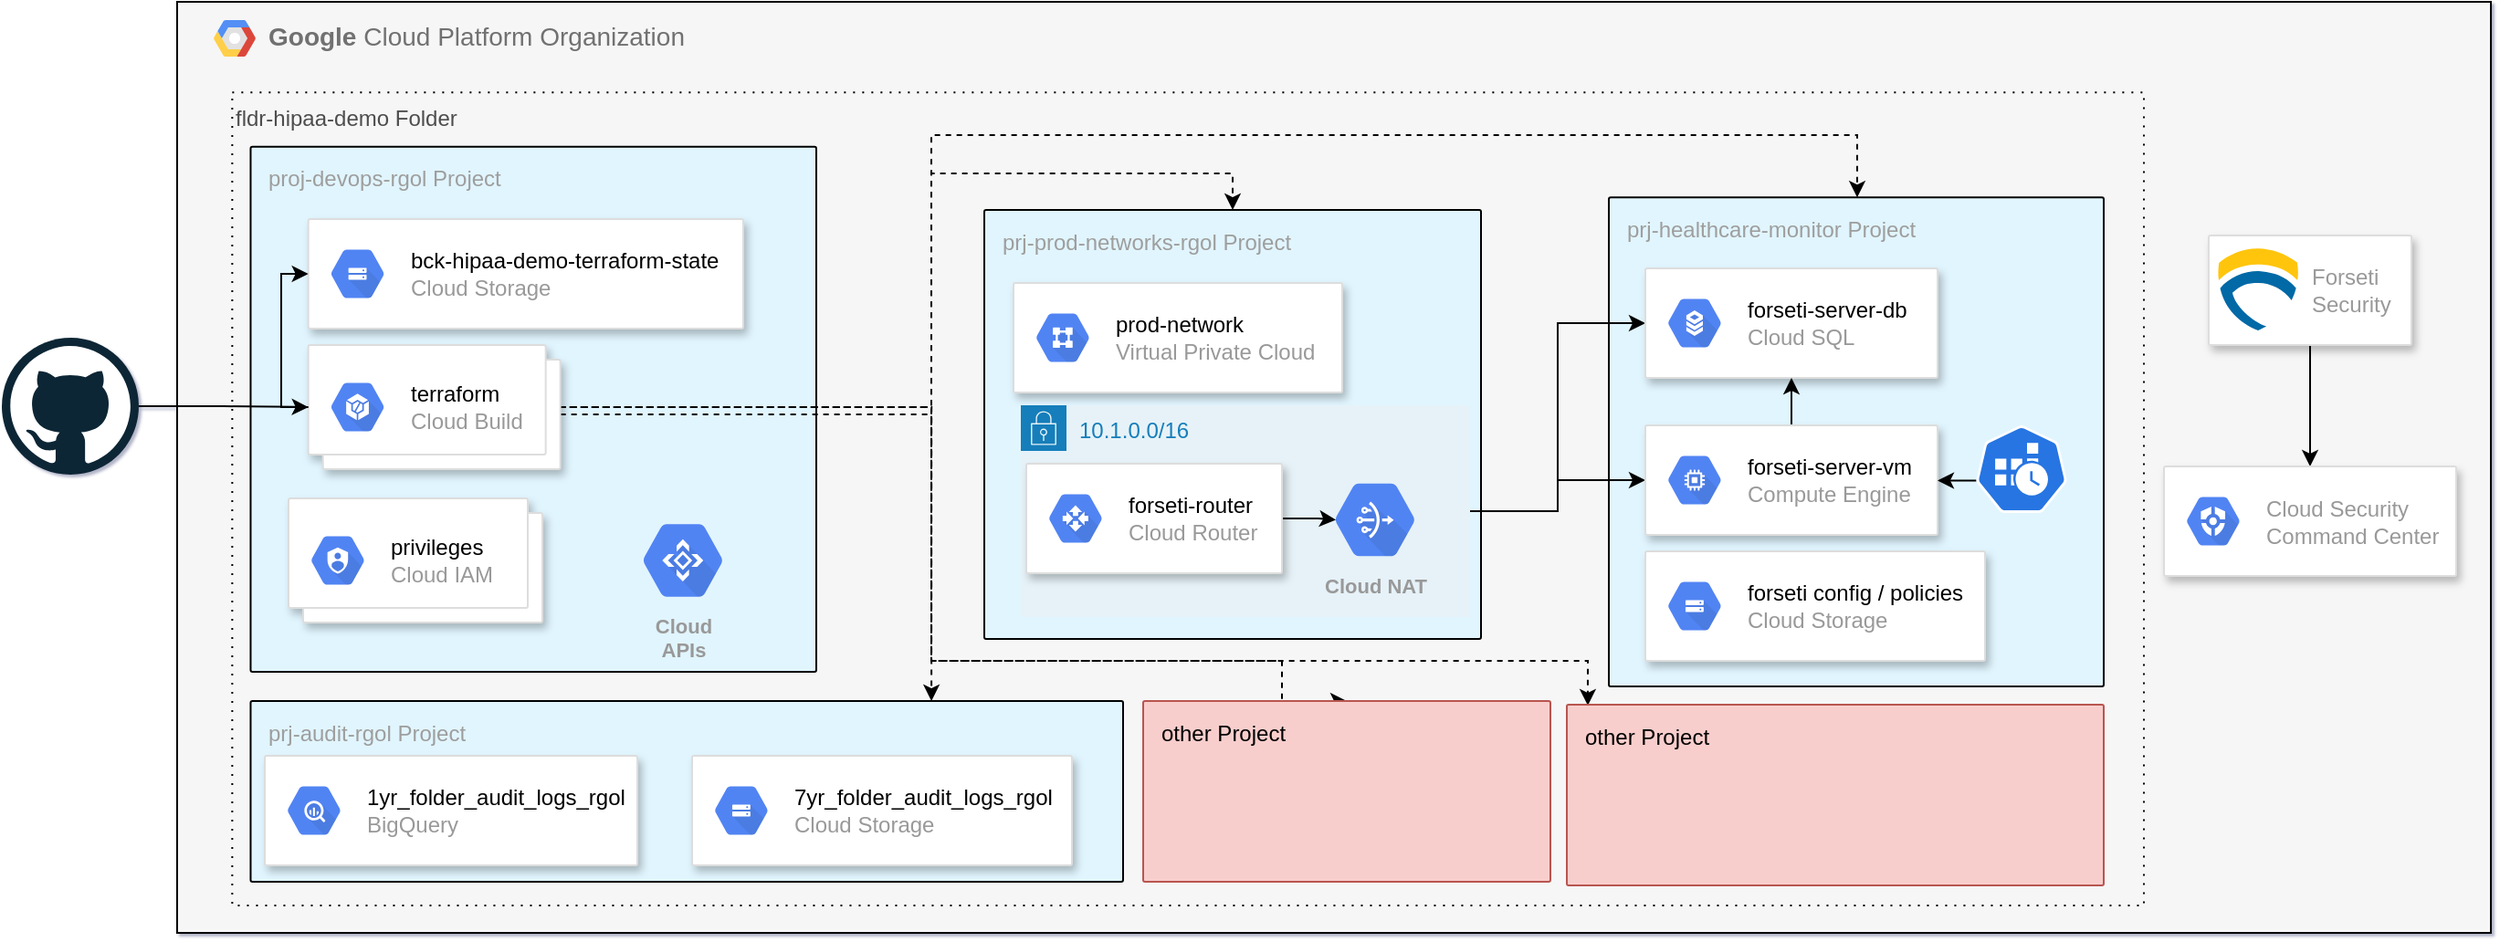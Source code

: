 <mxfile version="14.6.13" type="device"><diagram name="HLD" id="IgSppjZyXeX_aTp_eEsH"><mxGraphModel dx="706" dy="997" grid="0" gridSize="10" guides="1" tooltips="1" connect="1" arrows="1" fold="1" page="0" pageScale="1" pageWidth="827" pageHeight="1169" background="none" math="0" shadow="1"><root><mxCell id="uOb_alb-g-E3YxM4FUlu-0"/><mxCell id="uOb_alb-g-E3YxM4FUlu-1" parent="uOb_alb-g-E3YxM4FUlu-0"/><mxCell id="uOb_alb-g-E3YxM4FUlu-2" value="&lt;b&gt;Google &lt;/b&gt;Cloud Platform Organization" style="fillColor=#F6F6F6;shadow=0;gradientColor=none;fontSize=14;align=left;spacing=10;fontColor=#717171;9E9E9E;verticalAlign=top;spacingTop=-4;fontStyle=0;spacingLeft=40;html=1;container=0;" parent="uOb_alb-g-E3YxM4FUlu-1" vertex="1"><mxGeometry x="800" y="39" width="1267" height="510" as="geometry"/></mxCell><mxCell id="R8Iu5RFFYfDC6fdsaGOo-18" value="" style="dashed=0;outlineConnect=0;html=1;align=center;labelPosition=center;verticalLabelPosition=bottom;verticalAlign=top;shape=mxgraph.weblogos.github" parent="uOb_alb-g-E3YxM4FUlu-1" vertex="1"><mxGeometry x="704" y="223" width="75" height="75" as="geometry"/></mxCell><mxCell id="uOb_alb-g-E3YxM4FUlu-4" value="" style="shape=mxgraph.gcp2.google_cloud_platform;fillColor=#F6F6F6;strokeColor=none;shadow=0;gradientColor=none;" parent="uOb_alb-g-E3YxM4FUlu-1" vertex="1"><mxGeometry x="820" y="49" width="23" height="20" as="geometry"><mxPoint x="20" y="10" as="offset"/></mxGeometry></mxCell><mxCell id="uOb_alb-g-E3YxM4FUlu-5" value="&lt;font color=&quot;#4d4d4d&quot;&gt;fldr-hipaa-demo Folder&lt;/font&gt;" style="rounded=0;whiteSpace=wrap;html=1;align=left;fillColor=none;dashed=1;dashPattern=1 4;verticalAlign=top;" parent="uOb_alb-g-E3YxM4FUlu-1" vertex="1"><mxGeometry x="830.18" y="88.59" width="1046.82" height="445.41" as="geometry"/></mxCell><mxCell id="uOb_alb-g-E3YxM4FUlu-6" value="proj-devops-rgol Project" style="points=[[0,0,0],[0.25,0,0],[0.5,0,0],[0.75,0,0],[1,0,0],[1,0.25,0],[1,0.5,0],[1,0.75,0],[1,1,0],[0.75,1,0],[0.5,1,0],[0.25,1,0],[0,1,0],[0,0.75,0],[0,0.5,0],[0,0.25,0]];rounded=1;absoluteArcSize=1;arcSize=2;html=1;gradientColor=none;shadow=0;dashed=0;fontSize=12;fontColor=#9E9E9E;align=left;verticalAlign=top;spacing=10;spacingTop=-4;fillColor=#E1F5FE;" parent="uOb_alb-g-E3YxM4FUlu-1" vertex="1"><mxGeometry x="840.24" y="118.34" width="309.76" height="287.66" as="geometry"/></mxCell><mxCell id="R8Iu5RFFYfDC6fdsaGOo-3" value="prj-prod-networks-rgol Project" style="points=[[0,0,0],[0.25,0,0],[0.5,0,0],[0.75,0,0],[1,0,0],[1,0.25,0],[1,0.5,0],[1,0.75,0],[1,1,0],[0.75,1,0],[0.5,1,0],[0.25,1,0],[0,1,0],[0,0.75,0],[0,0.5,0],[0,0.25,0]];rounded=1;absoluteArcSize=1;arcSize=2;html=1;gradientColor=none;shadow=0;dashed=0;fontSize=12;fontColor=#9E9E9E;align=left;verticalAlign=top;spacing=10;spacingTop=-4;fillColor=#E1F5FE;" parent="uOb_alb-g-E3YxM4FUlu-1" vertex="1"><mxGeometry x="1242" y="153" width="272" height="235" as="geometry"/></mxCell><mxCell id="R8Iu5RFFYfDC6fdsaGOo-4" value="prj-audit-rgol Project" style="points=[[0,0,0],[0.25,0,0],[0.5,0,0],[0.75,0,0],[1,0,0],[1,0.25,0],[1,0.5,0],[1,0.75,0],[1,1,0],[0.75,1,0],[0.5,1,0],[0.25,1,0],[0,1,0],[0,0.75,0],[0,0.5,0],[0,0.25,0]];rounded=1;absoluteArcSize=1;arcSize=2;html=1;gradientColor=none;shadow=0;dashed=0;fontSize=12;fontColor=#9E9E9E;align=left;verticalAlign=top;spacing=10;spacingTop=-4;fillColor=#E1F5FE;" parent="uOb_alb-g-E3YxM4FUlu-1" vertex="1"><mxGeometry x="840.24" y="422" width="477.76" height="99" as="geometry"/></mxCell><mxCell id="R8Iu5RFFYfDC6fdsaGOo-5" value="prj-healthcare-monitor Project" style="points=[[0,0,0],[0.25,0,0],[0.5,0,0],[0.75,0,0],[1,0,0],[1,0.25,0],[1,0.5,0],[1,0.75,0],[1,1,0],[0.75,1,0],[0.5,1,0],[0.25,1,0],[0,1,0],[0,0.75,0],[0,0.5,0],[0,0.25,0]];rounded=1;absoluteArcSize=1;arcSize=2;html=1;gradientColor=none;shadow=0;dashed=0;fontSize=12;fontColor=#9E9E9E;align=left;verticalAlign=top;spacing=10;spacingTop=-4;fillColor=#E1F5FE;" parent="uOb_alb-g-E3YxM4FUlu-1" vertex="1"><mxGeometry x="1584" y="146.07" width="271" height="267.93" as="geometry"/></mxCell><mxCell id="R8Iu5RFFYfDC6fdsaGOo-40" style="edgeStyle=orthogonalEdgeStyle;rounded=0;orthogonalLoop=1;jettySize=auto;html=1;exitX=1;exitY=0.5;exitDx=0;exitDy=0;entryX=0.5;entryY=0;entryDx=0;entryDy=0;entryPerimeter=0;dashed=1;" parent="uOb_alb-g-E3YxM4FUlu-1" source="R8Iu5RFFYfDC6fdsaGOo-8" target="R8Iu5RFFYfDC6fdsaGOo-3" edge="1"><mxGeometry x="800" y="39" as="geometry"><Array as="points"><mxPoint x="1213" y="261"/><mxPoint x="1213" y="133"/><mxPoint x="1378" y="133"/></Array></mxGeometry></mxCell><mxCell id="R8Iu5RFFYfDC6fdsaGOo-48" style="edgeStyle=orthogonalEdgeStyle;rounded=0;orthogonalLoop=1;jettySize=auto;html=1;exitX=1;exitY=0.5;exitDx=0;exitDy=0;entryX=0.5;entryY=0;entryDx=0;entryDy=0;entryPerimeter=0;dashed=1;" parent="uOb_alb-g-E3YxM4FUlu-1" source="R8Iu5RFFYfDC6fdsaGOo-8" target="R8Iu5RFFYfDC6fdsaGOo-5" edge="1"><mxGeometry x="800" y="39" as="geometry"><Array as="points"><mxPoint x="1213" y="261"/><mxPoint x="1213" y="112"/><mxPoint x="1720" y="112"/><mxPoint x="1720" y="146"/></Array></mxGeometry></mxCell><mxCell id="R8Iu5RFFYfDC6fdsaGOo-70" style="edgeStyle=orthogonalEdgeStyle;rounded=0;orthogonalLoop=1;jettySize=auto;html=1;exitX=1;exitY=0.5;exitDx=0;exitDy=0;dashed=1;" parent="uOb_alb-g-E3YxM4FUlu-1" edge="1"><mxGeometry relative="1" as="geometry"><mxPoint x="1008.83" y="261" as="sourcePoint"/><mxPoint x="1213.059" y="422" as="targetPoint"/><Array as="points"><mxPoint x="1213" y="261"/></Array></mxGeometry></mxCell><mxCell id="R8Iu5RFFYfDC6fdsaGOo-72" style="edgeStyle=orthogonalEdgeStyle;rounded=0;orthogonalLoop=1;jettySize=auto;html=1;exitX=1;exitY=0.5;exitDx=0;exitDy=0;entryX=0.5;entryY=0;entryDx=0;entryDy=0;entryPerimeter=0;dashed=1;" parent="uOb_alb-g-E3YxM4FUlu-1" source="R8Iu5RFFYfDC6fdsaGOo-8" target="R8Iu5RFFYfDC6fdsaGOo-71" edge="1"><mxGeometry relative="1" as="geometry"><Array as="points"><mxPoint x="1213" y="261"/><mxPoint x="1213" y="400"/><mxPoint x="1405" y="400"/></Array></mxGeometry></mxCell><mxCell id="R8Iu5RFFYfDC6fdsaGOo-73" style="edgeStyle=orthogonalEdgeStyle;rounded=0;orthogonalLoop=1;jettySize=auto;html=1;exitX=1;exitY=0.5;exitDx=0;exitDy=0;entryX=0.039;entryY=-0.036;entryDx=0;entryDy=0;entryPerimeter=0;dashed=1;" parent="uOb_alb-g-E3YxM4FUlu-1" edge="1"><mxGeometry relative="1" as="geometry"><Array as="points"><mxPoint x="1213" y="265"/><mxPoint x="1213" y="400"/><mxPoint x="1572" y="400"/></Array><mxPoint x="1009.83" y="265" as="sourcePoint"/><mxPoint x="1572.466" y="424.436" as="targetPoint"/></mxGeometry></mxCell><mxCell id="R8Iu5RFFYfDC6fdsaGOo-8" value="" style="shape=mxgraph.gcp2.doubleRect;strokeColor=#dddddd;shadow=1;strokeWidth=1;" parent="uOb_alb-g-E3YxM4FUlu-1" vertex="1"><mxGeometry x="871.83" y="227" width="138" height="68" as="geometry"/></mxCell><mxCell id="R8Iu5RFFYfDC6fdsaGOo-9" value="&lt;font color=&quot;#000000&quot;&gt;terraform&lt;/font&gt;&lt;br&gt;Cloud Build" style="dashed=0;connectable=0;html=1;fillColor=#5184F3;strokeColor=none;shape=mxgraph.gcp2.hexIcon;prIcon=container_builder;part=1;labelPosition=right;verticalLabelPosition=middle;align=left;verticalAlign=middle;spacingLeft=5;fontColor=#999999;fontSize=12;" parent="R8Iu5RFFYfDC6fdsaGOo-8" vertex="1"><mxGeometry y="0.5" width="44" height="39" relative="1" as="geometry"><mxPoint x="5" y="-19.5" as="offset"/></mxGeometry></mxCell><mxCell id="R8Iu5RFFYfDC6fdsaGOo-10" value="" style="strokeColor=#dddddd;shadow=1;strokeWidth=1;rounded=1;absoluteArcSize=1;arcSize=2;" parent="uOb_alb-g-E3YxM4FUlu-1" vertex="1"><mxGeometry x="871.83" y="158" width="238.17" height="60" as="geometry"/></mxCell><mxCell id="R8Iu5RFFYfDC6fdsaGOo-11" value="&lt;font color=&quot;#000000&quot;&gt;bck-hipaa-demo-terraform-state&lt;/font&gt;&lt;br&gt;Cloud Storage" style="dashed=0;connectable=0;html=1;fillColor=#5184F3;strokeColor=none;shape=mxgraph.gcp2.hexIcon;prIcon=cloud_storage;part=1;labelPosition=right;verticalLabelPosition=middle;align=left;verticalAlign=middle;spacingLeft=5;fontColor=#999999;fontSize=12;" parent="R8Iu5RFFYfDC6fdsaGOo-10" vertex="1"><mxGeometry y="0.5" width="44" height="39" relative="1" as="geometry"><mxPoint x="5" y="-19.5" as="offset"/></mxGeometry></mxCell><mxCell id="R8Iu5RFFYfDC6fdsaGOo-12" value="" style="shape=mxgraph.gcp2.doubleRect;strokeColor=#dddddd;shadow=1;strokeWidth=1;" parent="uOb_alb-g-E3YxM4FUlu-1" vertex="1"><mxGeometry x="861" y="311" width="139" height="68" as="geometry"/></mxCell><mxCell id="R8Iu5RFFYfDC6fdsaGOo-13" value="&lt;font color=&quot;#000000&quot;&gt;privileges&lt;/font&gt;&lt;br&gt;Cloud IAM" style="dashed=0;connectable=0;html=1;fillColor=#5184F3;strokeColor=none;shape=mxgraph.gcp2.hexIcon;prIcon=cloud_iam;part=1;labelPosition=right;verticalLabelPosition=middle;align=left;verticalAlign=middle;spacingLeft=5;fontColor=#999999;fontSize=12;" parent="R8Iu5RFFYfDC6fdsaGOo-12" vertex="1"><mxGeometry y="0.5" width="44" height="39" relative="1" as="geometry"><mxPoint x="5" y="-19.5" as="offset"/></mxGeometry></mxCell><mxCell id="R8Iu5RFFYfDC6fdsaGOo-14" value="Cloud&#10;APIs" style="html=1;fillColor=#5184F3;strokeColor=none;verticalAlign=top;labelPosition=center;verticalLabelPosition=bottom;align=center;spacingTop=-6;fontSize=11;fontStyle=1;fontColor=#999999;shape=mxgraph.gcp2.hexIcon;prIcon=cloud_apis" parent="uOb_alb-g-E3YxM4FUlu-1" vertex="1"><mxGeometry x="1044" y="315.75" width="66" height="58.5" as="geometry"/></mxCell><mxCell id="R8Iu5RFFYfDC6fdsaGOo-17" value="" style="edgeStyle=orthogonalEdgeStyle;rounded=0;orthogonalLoop=1;jettySize=auto;html=1;entryX=0;entryY=0.5;entryDx=0;entryDy=0;exitX=0;exitY=0.5;exitDx=0;exitDy=0;" parent="uOb_alb-g-E3YxM4FUlu-1" source="R8Iu5RFFYfDC6fdsaGOo-8" target="R8Iu5RFFYfDC6fdsaGOo-10" edge="1"><mxGeometry x="800" y="39" as="geometry"><Array as="points"><mxPoint x="857" y="261"/><mxPoint x="857" y="188"/></Array></mxGeometry></mxCell><mxCell id="R8Iu5RFFYfDC6fdsaGOo-47" style="edgeStyle=orthogonalEdgeStyle;rounded=0;orthogonalLoop=1;jettySize=auto;html=1;entryX=0.5;entryY=0;entryDx=0;entryDy=0;" parent="uOb_alb-g-E3YxM4FUlu-1" source="R8Iu5RFFYfDC6fdsaGOo-21" target="R8Iu5RFFYfDC6fdsaGOo-45" edge="1"><mxGeometry x="800" y="39" as="geometry"/></mxCell><mxCell id="R8Iu5RFFYfDC6fdsaGOo-21" value="" style="strokeColor=#dddddd;shadow=1;strokeWidth=1;rounded=1;absoluteArcSize=1;arcSize=2;" parent="uOb_alb-g-E3YxM4FUlu-1" vertex="1"><mxGeometry x="1912.5" y="167" width="111" height="60" as="geometry"/></mxCell><mxCell id="R8Iu5RFFYfDC6fdsaGOo-22" value="Forseti&#10;Security" style="dashed=0;connectable=0;html=1;fillColor=#5184F3;strokeColor=none;shape=mxgraph.gcp2.forseti_logo;part=1;labelPosition=right;verticalLabelPosition=middle;align=left;verticalAlign=middle;spacingLeft=5;fontColor=#999999;fontSize=12;" parent="R8Iu5RFFYfDC6fdsaGOo-21" vertex="1"><mxGeometry width="44.1" height="45" relative="1" as="geometry"><mxPoint x="5" y="7" as="offset"/></mxGeometry></mxCell><mxCell id="R8Iu5RFFYfDC6fdsaGOo-36" value="" style="strokeColor=#dddddd;shadow=1;strokeWidth=1;rounded=1;absoluteArcSize=1;arcSize=2;" parent="uOb_alb-g-E3YxM4FUlu-1" vertex="1"><mxGeometry x="1258" y="193" width="180" height="60" as="geometry"/></mxCell><mxCell id="R8Iu5RFFYfDC6fdsaGOo-37" value="&lt;font color=&quot;#000000&quot;&gt;prod-network&lt;/font&gt;&lt;br&gt;Virtual Private Cloud" style="dashed=0;connectable=0;html=1;fillColor=#5184F3;strokeColor=none;shape=mxgraph.gcp2.hexIcon;prIcon=virtual_private_cloud;part=1;labelPosition=right;verticalLabelPosition=middle;align=left;verticalAlign=middle;spacingLeft=5;fontColor=#999999;fontSize=12;" parent="R8Iu5RFFYfDC6fdsaGOo-36" vertex="1"><mxGeometry y="0.5" width="44" height="39" relative="1" as="geometry"><mxPoint x="5" y="-19.5" as="offset"/></mxGeometry></mxCell><mxCell id="R8Iu5RFFYfDC6fdsaGOo-56" style="edgeStyle=orthogonalEdgeStyle;orthogonalLoop=1;jettySize=auto;html=1;exitX=1;exitY=0.5;exitDx=0;exitDy=0;entryX=0;entryY=0.5;entryDx=0;entryDy=0;rounded=0;" parent="uOb_alb-g-E3YxM4FUlu-1" source="R8Iu5RFFYfDC6fdsaGOo-39" target="R8Iu5RFFYfDC6fdsaGOo-49" edge="1"><mxGeometry x="800" y="39" as="geometry"/></mxCell><mxCell id="R8Iu5RFFYfDC6fdsaGOo-57" style="edgeStyle=orthogonalEdgeStyle;orthogonalLoop=1;jettySize=auto;html=1;exitX=1;exitY=0.5;exitDx=0;exitDy=0;entryX=0;entryY=0.5;entryDx=0;entryDy=0;rounded=0;" parent="uOb_alb-g-E3YxM4FUlu-1" source="R8Iu5RFFYfDC6fdsaGOo-39" target="R8Iu5RFFYfDC6fdsaGOo-51" edge="1"><mxGeometry x="800" y="39" as="geometry"/></mxCell><mxCell id="R8Iu5RFFYfDC6fdsaGOo-39" value="10.1.0.0/16" style="points=[[0,0],[0.25,0],[0.5,0],[0.75,0],[1,0],[1,0.25],[1,0.5],[1,0.75],[1,1],[0.75,1],[0.5,1],[0.25,1],[0,1],[0,0.75],[0,0.5],[0,0.25]];outlineConnect=0;gradientColor=none;html=1;whiteSpace=wrap;fontSize=12;fontStyle=0;shape=mxgraph.aws4.group;grIcon=mxgraph.aws4.group_security_group;grStroke=0;strokeColor=#147EBA;fillColor=#E6F2F8;verticalAlign=top;align=left;spacingLeft=30;fontColor=#147EBA;dashed=0;" parent="uOb_alb-g-E3YxM4FUlu-1" vertex="1"><mxGeometry x="1262" y="260" width="246" height="116" as="geometry"/></mxCell><mxCell id="R8Iu5RFFYfDC6fdsaGOo-44" style="edgeStyle=orthogonalEdgeStyle;rounded=0;orthogonalLoop=1;jettySize=auto;html=1;entryX=0.175;entryY=0.5;entryDx=0;entryDy=0;entryPerimeter=0;" parent="uOb_alb-g-E3YxM4FUlu-1" source="R8Iu5RFFYfDC6fdsaGOo-41" target="R8Iu5RFFYfDC6fdsaGOo-43" edge="1"><mxGeometry x="800" y="39" as="geometry"/></mxCell><mxCell id="R8Iu5RFFYfDC6fdsaGOo-41" value="" style="strokeColor=#dddddd;shadow=1;strokeWidth=1;rounded=1;absoluteArcSize=1;arcSize=2;" parent="uOb_alb-g-E3YxM4FUlu-1" vertex="1"><mxGeometry x="1265" y="292" width="140" height="60" as="geometry"/></mxCell><mxCell id="R8Iu5RFFYfDC6fdsaGOo-42" value="&lt;font color=&quot;#000000&quot;&gt;forseti-router&lt;/font&gt;&lt;br&gt;Cloud Router" style="dashed=0;connectable=0;html=1;fillColor=#5184F3;strokeColor=none;shape=mxgraph.gcp2.hexIcon;prIcon=cloud_router;part=1;labelPosition=right;verticalLabelPosition=middle;align=left;verticalAlign=middle;spacingLeft=5;fontColor=#999999;fontSize=12;" parent="R8Iu5RFFYfDC6fdsaGOo-41" vertex="1"><mxGeometry y="0.5" width="44" height="39" relative="1" as="geometry"><mxPoint x="5" y="-19.5" as="offset"/></mxGeometry></mxCell><mxCell id="R8Iu5RFFYfDC6fdsaGOo-43" value="Cloud NAT" style="html=1;fillColor=#5184F3;strokeColor=none;verticalAlign=top;labelPosition=center;verticalLabelPosition=bottom;align=center;spacingTop=-6;fontSize=11;fontStyle=1;fontColor=#999999;shape=mxgraph.gcp2.hexIcon;prIcon=cloud_nat" parent="uOb_alb-g-E3YxM4FUlu-1" vertex="1"><mxGeometry x="1423" y="293.5" width="66" height="58.5" as="geometry"/></mxCell><mxCell id="R8Iu5RFFYfDC6fdsaGOo-45" value="" style="strokeColor=#dddddd;shadow=1;strokeWidth=1;rounded=1;absoluteArcSize=1;arcSize=2;" parent="uOb_alb-g-E3YxM4FUlu-1" vertex="1"><mxGeometry x="1888" y="293.5" width="160" height="60" as="geometry"/></mxCell><mxCell id="R8Iu5RFFYfDC6fdsaGOo-46" value="Cloud Security&#10;Command Center" style="dashed=0;connectable=0;html=1;fillColor=#5184F3;strokeColor=none;shape=mxgraph.gcp2.hexIcon;prIcon=cloud_security_command_center;part=1;labelPosition=right;verticalLabelPosition=middle;align=left;verticalAlign=middle;spacingLeft=5;fontColor=#999999;fontSize=12;" parent="R8Iu5RFFYfDC6fdsaGOo-45" vertex="1"><mxGeometry y="0.5" width="44" height="39" relative="1" as="geometry"><mxPoint x="5" y="-19.5" as="offset"/></mxGeometry></mxCell><mxCell id="R8Iu5RFFYfDC6fdsaGOo-49" value="" style="strokeColor=#dddddd;shadow=1;strokeWidth=1;rounded=1;absoluteArcSize=1;arcSize=2;" parent="uOb_alb-g-E3YxM4FUlu-1" vertex="1"><mxGeometry x="1604" y="185" width="160" height="60" as="geometry"/></mxCell><mxCell id="R8Iu5RFFYfDC6fdsaGOo-50" value="&lt;font color=&quot;#000000&quot;&gt;forseti-server-db&lt;/font&gt;&lt;br&gt;Cloud SQL" style="dashed=0;connectable=0;html=1;fillColor=#5184F3;strokeColor=none;shape=mxgraph.gcp2.hexIcon;prIcon=cloud_sql;part=1;labelPosition=right;verticalLabelPosition=middle;align=left;verticalAlign=middle;spacingLeft=5;fontColor=#999999;fontSize=12;" parent="R8Iu5RFFYfDC6fdsaGOo-49" vertex="1"><mxGeometry y="0.5" width="44" height="39" relative="1" as="geometry"><mxPoint x="5" y="-19.5" as="offset"/></mxGeometry></mxCell><mxCell id="R8Iu5RFFYfDC6fdsaGOo-53" style="edgeStyle=orthogonalEdgeStyle;curved=1;orthogonalLoop=1;jettySize=auto;html=1;exitX=0.5;exitY=0;exitDx=0;exitDy=0;entryX=0.5;entryY=1;entryDx=0;entryDy=0;" parent="uOb_alb-g-E3YxM4FUlu-1" source="R8Iu5RFFYfDC6fdsaGOo-51" target="R8Iu5RFFYfDC6fdsaGOo-49" edge="1"><mxGeometry x="800" y="39" as="geometry"/></mxCell><mxCell id="R8Iu5RFFYfDC6fdsaGOo-51" value="" style="strokeColor=#dddddd;shadow=1;strokeWidth=1;rounded=1;absoluteArcSize=1;arcSize=2;" parent="uOb_alb-g-E3YxM4FUlu-1" vertex="1"><mxGeometry x="1604" y="271" width="160" height="60" as="geometry"/></mxCell><mxCell id="R8Iu5RFFYfDC6fdsaGOo-52" value="&lt;font color=&quot;#000000&quot;&gt;forseti-server-vm&lt;/font&gt;&lt;br&gt;Compute Engine" style="dashed=0;connectable=0;html=1;fillColor=#5184F3;strokeColor=none;shape=mxgraph.gcp2.hexIcon;prIcon=compute_engine;part=1;labelPosition=right;verticalLabelPosition=middle;align=left;verticalAlign=middle;spacingLeft=5;fontColor=#999999;fontSize=12;" parent="R8Iu5RFFYfDC6fdsaGOo-51" vertex="1"><mxGeometry y="0.5" width="44" height="39" relative="1" as="geometry"><mxPoint x="5" y="-19.5" as="offset"/></mxGeometry></mxCell><mxCell id="R8Iu5RFFYfDC6fdsaGOo-55" style="edgeStyle=orthogonalEdgeStyle;curved=1;orthogonalLoop=1;jettySize=auto;html=1;exitX=0.005;exitY=0.63;exitDx=0;exitDy=0;exitPerimeter=0;entryX=1;entryY=0.5;entryDx=0;entryDy=0;" parent="uOb_alb-g-E3YxM4FUlu-1" source="R8Iu5RFFYfDC6fdsaGOo-54" target="R8Iu5RFFYfDC6fdsaGOo-51" edge="1"><mxGeometry x="800" y="39" as="geometry"/></mxCell><mxCell id="R8Iu5RFFYfDC6fdsaGOo-54" value="" style="html=1;dashed=0;whitespace=wrap;fillColor=#2875E2;strokeColor=#ffffff;points=[[0.005,0.63,0],[0.1,0.2,0],[0.9,0.2,0],[0.5,0,0],[0.995,0.63,0],[0.72,0.99,0],[0.5,1,0],[0.28,0.99,0]];shape=mxgraph.kubernetes.icon;prIcon=cronjob" parent="uOb_alb-g-E3YxM4FUlu-1" vertex="1"><mxGeometry x="1785" y="271" width="50" height="48" as="geometry"/></mxCell><mxCell id="R8Iu5RFFYfDC6fdsaGOo-58" value="" style="strokeColor=#dddddd;shadow=1;strokeWidth=1;rounded=1;absoluteArcSize=1;arcSize=2;fillColor=#ffffff;" parent="uOb_alb-g-E3YxM4FUlu-1" vertex="1"><mxGeometry x="1604" y="340" width="186" height="60" as="geometry"/></mxCell><mxCell id="R8Iu5RFFYfDC6fdsaGOo-59" value="&lt;font color=&quot;#000000&quot;&gt;forseti config / policies&lt;/font&gt;&lt;br&gt;Cloud Storage" style="dashed=0;connectable=0;html=1;fillColor=#5184F3;strokeColor=none;shape=mxgraph.gcp2.hexIcon;prIcon=cloud_storage;part=1;labelPosition=right;verticalLabelPosition=middle;align=left;verticalAlign=middle;spacingLeft=5;fontColor=#999999;fontSize=12;" parent="R8Iu5RFFYfDC6fdsaGOo-58" vertex="1"><mxGeometry y="0.5" width="44" height="39" relative="1" as="geometry"><mxPoint x="5" y="-19.5" as="offset"/></mxGeometry></mxCell><mxCell id="R8Iu5RFFYfDC6fdsaGOo-63" value="other Project" style="points=[[0,0,0],[0.25,0,0],[0.5,0,0],[0.75,0,0],[1,0,0],[1,0.25,0],[1,0.5,0],[1,0.75,0],[1,1,0],[0.75,1,0],[0.5,1,0],[0.25,1,0],[0,1,0],[0,0.75,0],[0,0.5,0],[0,0.25,0]];rounded=1;absoluteArcSize=1;arcSize=2;html=1;shadow=0;dashed=0;fontSize=12;align=left;verticalAlign=top;spacing=10;spacingTop=-4;fillColor=#f8cecc;strokeColor=#b85450;" parent="uOb_alb-g-E3YxM4FUlu-1" vertex="1"><mxGeometry x="1561" y="424" width="294" height="99" as="geometry"/></mxCell><mxCell id="R8Iu5RFFYfDC6fdsaGOo-65" style="edgeStyle=orthogonalEdgeStyle;rounded=0;orthogonalLoop=1;jettySize=auto;html=1;exitX=0.5;exitY=1;exitDx=0;exitDy=0;" parent="uOb_alb-g-E3YxM4FUlu-1" source="uOb_alb-g-E3YxM4FUlu-5" target="uOb_alb-g-E3YxM4FUlu-5" edge="1"><mxGeometry relative="1" as="geometry"/></mxCell><mxCell id="R8Iu5RFFYfDC6fdsaGOo-66" value="" style="strokeColor=#dddddd;shadow=1;strokeWidth=1;rounded=1;absoluteArcSize=1;arcSize=2;fillColor=#ffffff;" parent="uOb_alb-g-E3YxM4FUlu-1" vertex="1"><mxGeometry x="848" y="452" width="204" height="60" as="geometry"/></mxCell><mxCell id="R8Iu5RFFYfDC6fdsaGOo-67" value="&lt;font color=&quot;#000000&quot;&gt;1yr_folder_audit_logs_rgol&lt;/font&gt;&lt;br&gt;BigQuery" style="dashed=0;connectable=0;html=1;fillColor=#5184F3;strokeColor=none;shape=mxgraph.gcp2.hexIcon;prIcon=bigquery;part=1;labelPosition=right;verticalLabelPosition=middle;align=left;verticalAlign=middle;spacingLeft=5;fontColor=#999999;fontSize=12;" parent="R8Iu5RFFYfDC6fdsaGOo-66" vertex="1"><mxGeometry y="0.5" width="44" height="39" relative="1" as="geometry"><mxPoint x="5" y="-19.5" as="offset"/></mxGeometry></mxCell><mxCell id="R8Iu5RFFYfDC6fdsaGOo-68" value="" style="strokeColor=#dddddd;shadow=1;strokeWidth=1;rounded=1;absoluteArcSize=1;arcSize=2;fillColor=#ffffff;" parent="uOb_alb-g-E3YxM4FUlu-1" vertex="1"><mxGeometry x="1082" y="452" width="208" height="60" as="geometry"/></mxCell><mxCell id="R8Iu5RFFYfDC6fdsaGOo-69" value="&lt;font color=&quot;#000000&quot;&gt;7yr_folder_audit_logs_rgol&lt;/font&gt;&lt;br&gt;Cloud Storage" style="dashed=0;connectable=0;html=1;fillColor=#5184F3;strokeColor=none;shape=mxgraph.gcp2.hexIcon;prIcon=cloud_storage;part=1;labelPosition=right;verticalLabelPosition=middle;align=left;verticalAlign=middle;spacingLeft=5;fontColor=#999999;fontSize=12;" parent="R8Iu5RFFYfDC6fdsaGOo-68" vertex="1"><mxGeometry y="0.5" width="44" height="39" relative="1" as="geometry"><mxPoint x="5" y="-19.5" as="offset"/></mxGeometry></mxCell><mxCell id="R8Iu5RFFYfDC6fdsaGOo-20" style="edgeStyle=orthogonalEdgeStyle;rounded=0;orthogonalLoop=1;jettySize=auto;html=1;entryX=0;entryY=0.5;entryDx=0;entryDy=0;" parent="uOb_alb-g-E3YxM4FUlu-1" source="R8Iu5RFFYfDC6fdsaGOo-18" target="R8Iu5RFFYfDC6fdsaGOo-8" edge="1"><mxGeometry relative="1" as="geometry"/></mxCell><mxCell id="R8Iu5RFFYfDC6fdsaGOo-71" value="other Project" style="points=[[0,0,0],[0.25,0,0],[0.5,0,0],[0.75,0,0],[1,0,0],[1,0.25,0],[1,0.5,0],[1,0.75,0],[1,1,0],[0.75,1,0],[0.5,1,0],[0.25,1,0],[0,1,0],[0,0.75,0],[0,0.5,0],[0,0.25,0]];rounded=1;absoluteArcSize=1;arcSize=2;html=1;shadow=0;dashed=0;fontSize=12;align=left;verticalAlign=top;spacing=10;spacingTop=-4;fillColor=#f8cecc;strokeColor=#b85450;" parent="uOb_alb-g-E3YxM4FUlu-1" vertex="1"><mxGeometry x="1329" y="422" width="223" height="99" as="geometry"/></mxCell></root></mxGraphModel></diagram></mxfile>